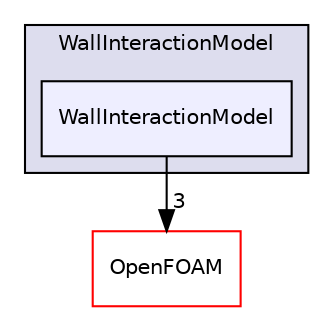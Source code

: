 digraph "src/lagrangian/DSMC/submodels/WallInteractionModel/WallInteractionModel" {
  bgcolor=transparent;
  compound=true
  node [ fontsize="10", fontname="Helvetica"];
  edge [ labelfontsize="10", labelfontname="Helvetica"];
  subgraph clusterdir_d519d228e0cafd55f925ef35f21d9443 {
    graph [ bgcolor="#ddddee", pencolor="black", label="WallInteractionModel" fontname="Helvetica", fontsize="10", URL="dir_d519d228e0cafd55f925ef35f21d9443.html"]
  dir_d89b01a852ad50fb51f68233874601d5 [shape=box, label="WallInteractionModel", style="filled", fillcolor="#eeeeff", pencolor="black", URL="dir_d89b01a852ad50fb51f68233874601d5.html"];
  }
  dir_c5473ff19b20e6ec4dfe5c310b3778a8 [shape=box label="OpenFOAM" color="red" URL="dir_c5473ff19b20e6ec4dfe5c310b3778a8.html"];
  dir_d89b01a852ad50fb51f68233874601d5->dir_c5473ff19b20e6ec4dfe5c310b3778a8 [headlabel="3", labeldistance=1.5 headhref="dir_001419_001887.html"];
}
